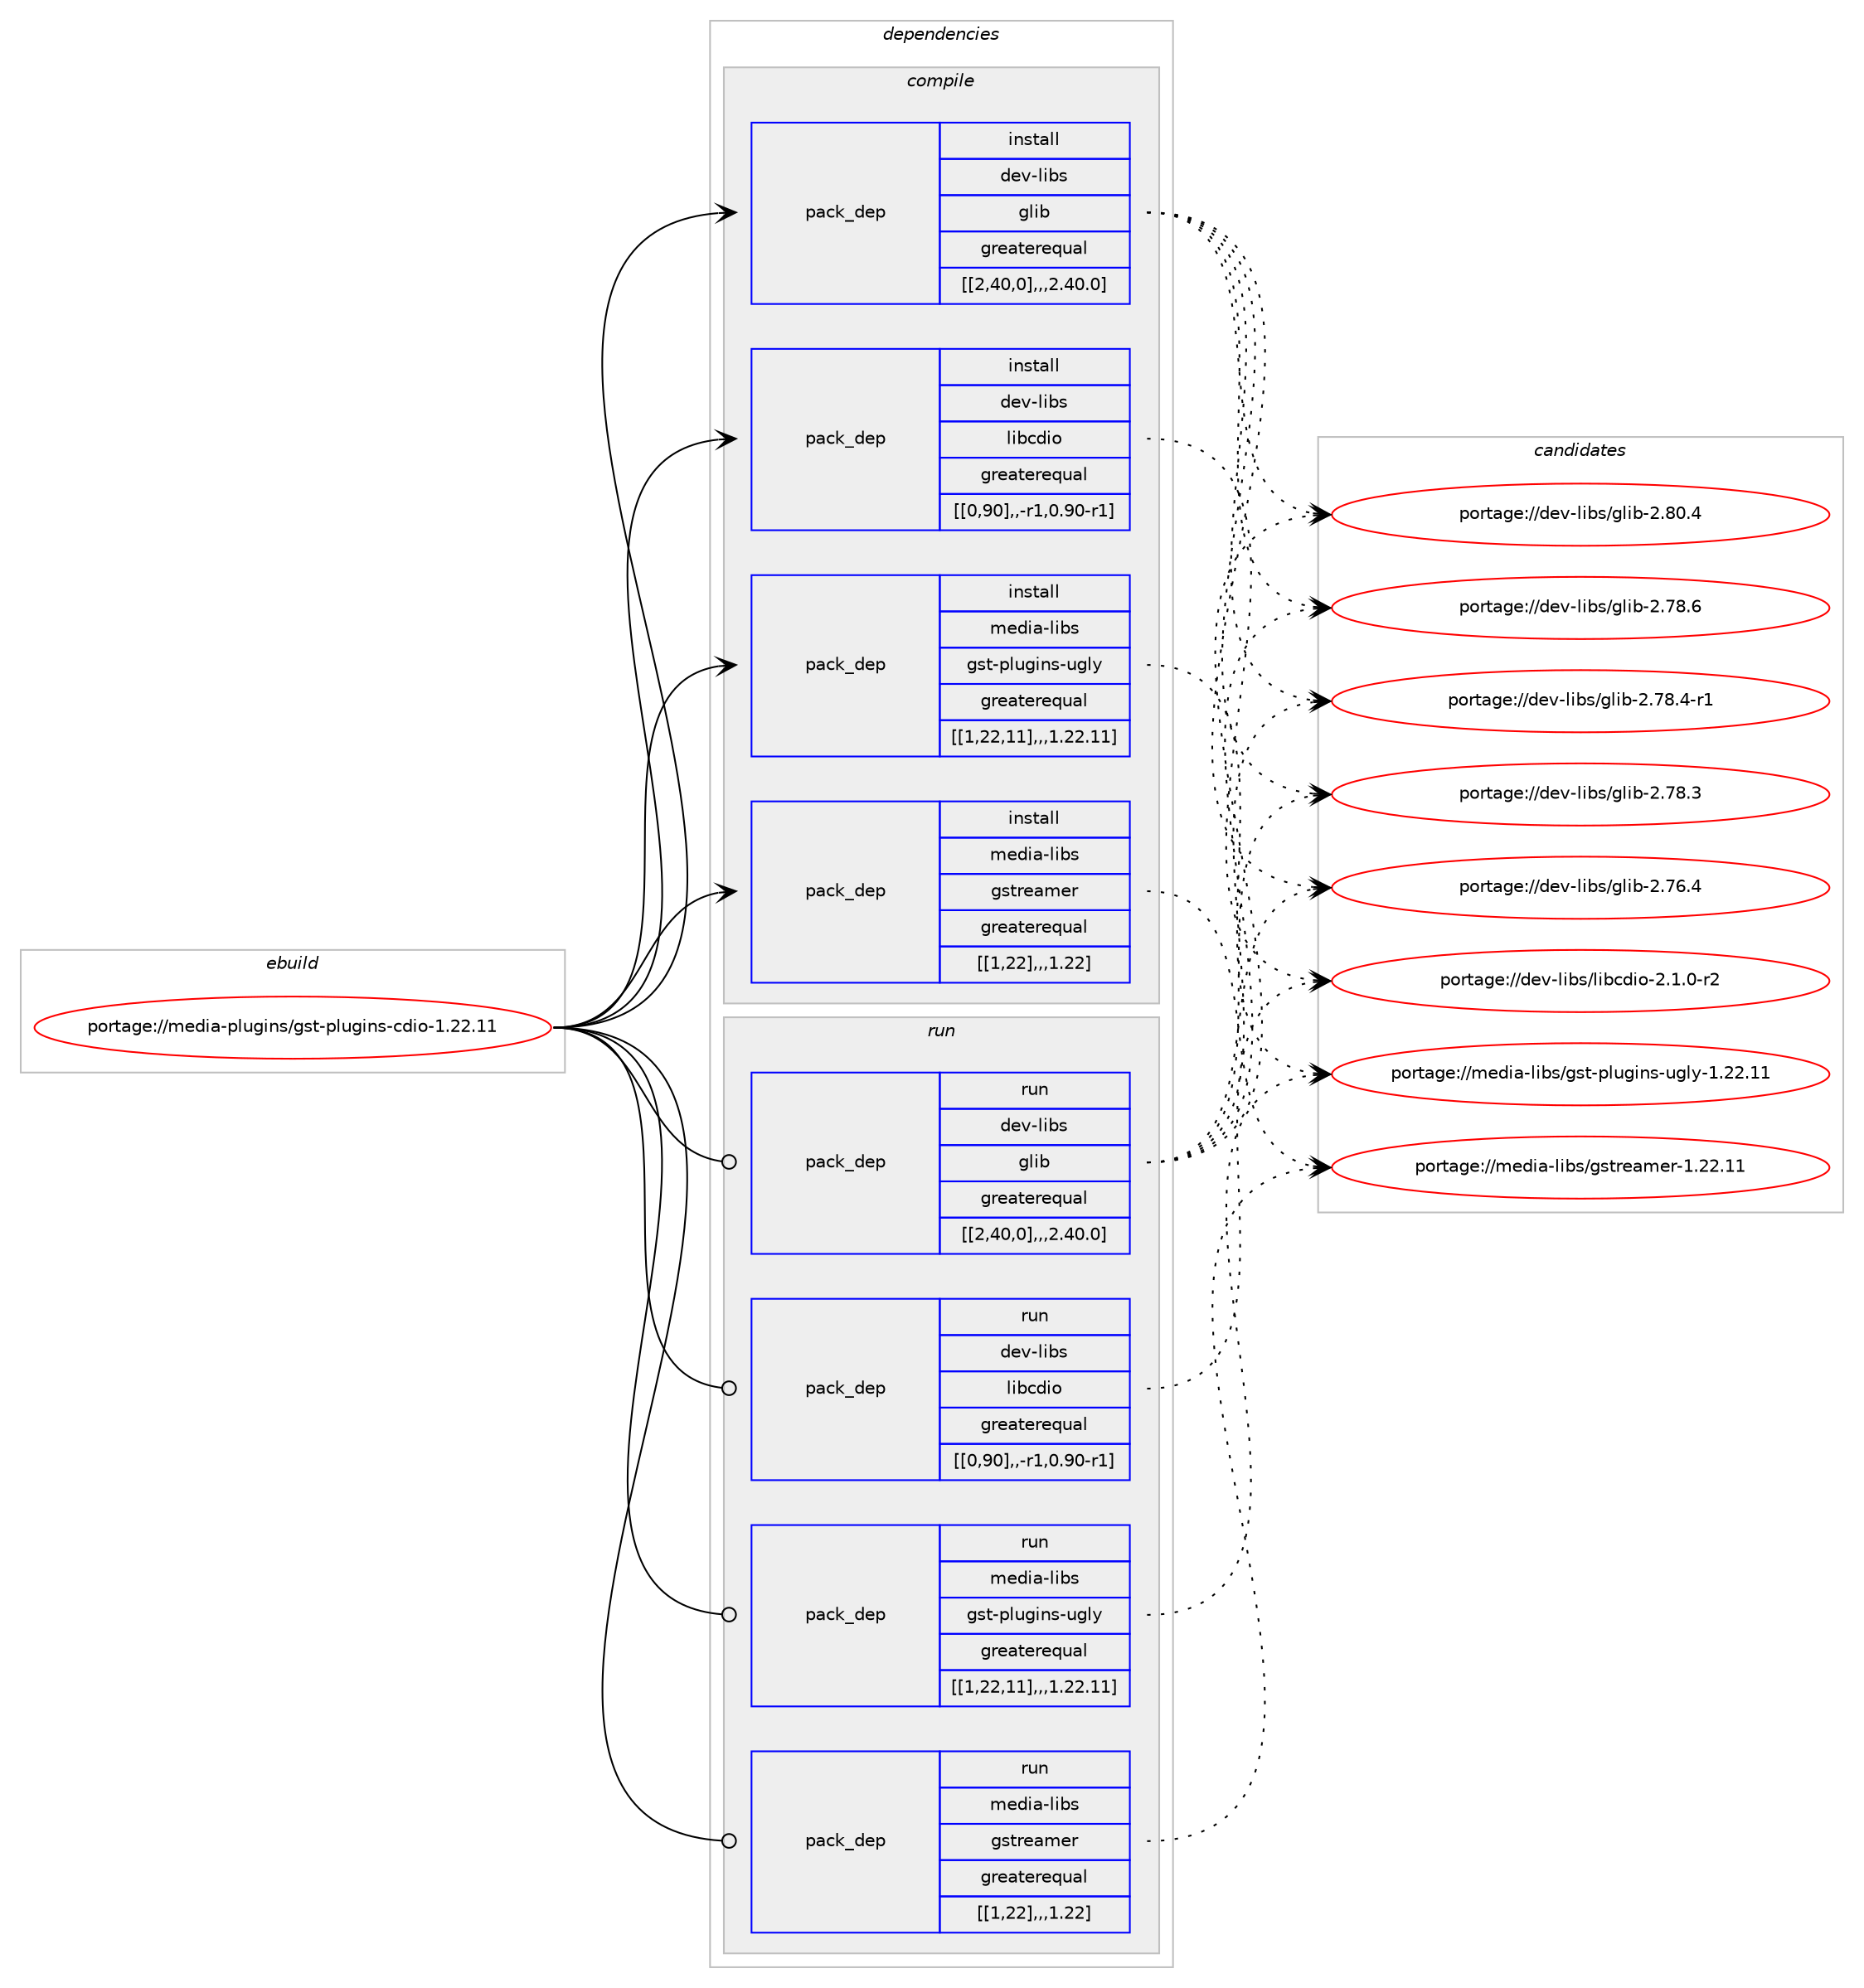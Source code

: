 digraph prolog {

# *************
# Graph options
# *************

newrank=true;
concentrate=true;
compound=true;
graph [rankdir=LR,fontname=Helvetica,fontsize=10,ranksep=1.5];#, ranksep=2.5, nodesep=0.2];
edge  [arrowhead=vee];
node  [fontname=Helvetica,fontsize=10];

# **********
# The ebuild
# **********

subgraph cluster_leftcol {
color=gray;
label=<<i>ebuild</i>>;
id [label="portage://media-plugins/gst-plugins-cdio-1.22.11", color=red, width=4, href="../media-plugins/gst-plugins-cdio-1.22.11.svg"];
}

# ****************
# The dependencies
# ****************

subgraph cluster_midcol {
color=gray;
label=<<i>dependencies</i>>;
subgraph cluster_compile {
fillcolor="#eeeeee";
style=filled;
label=<<i>compile</i>>;
subgraph pack240003 {
dependency324747 [label=<<TABLE BORDER="0" CELLBORDER="1" CELLSPACING="0" CELLPADDING="4" WIDTH="220"><TR><TD ROWSPAN="6" CELLPADDING="30">pack_dep</TD></TR><TR><TD WIDTH="110">install</TD></TR><TR><TD>dev-libs</TD></TR><TR><TD>glib</TD></TR><TR><TD>greaterequal</TD></TR><TR><TD>[[2,40,0],,,2.40.0]</TD></TR></TABLE>>, shape=none, color=blue];
}
id:e -> dependency324747:w [weight=20,style="solid",arrowhead="vee"];
subgraph pack240004 {
dependency324748 [label=<<TABLE BORDER="0" CELLBORDER="1" CELLSPACING="0" CELLPADDING="4" WIDTH="220"><TR><TD ROWSPAN="6" CELLPADDING="30">pack_dep</TD></TR><TR><TD WIDTH="110">install</TD></TR><TR><TD>dev-libs</TD></TR><TR><TD>libcdio</TD></TR><TR><TD>greaterequal</TD></TR><TR><TD>[[0,90],,-r1,0.90-r1]</TD></TR></TABLE>>, shape=none, color=blue];
}
id:e -> dependency324748:w [weight=20,style="solid",arrowhead="vee"];
subgraph pack240005 {
dependency324749 [label=<<TABLE BORDER="0" CELLBORDER="1" CELLSPACING="0" CELLPADDING="4" WIDTH="220"><TR><TD ROWSPAN="6" CELLPADDING="30">pack_dep</TD></TR><TR><TD WIDTH="110">install</TD></TR><TR><TD>media-libs</TD></TR><TR><TD>gst-plugins-ugly</TD></TR><TR><TD>greaterequal</TD></TR><TR><TD>[[1,22,11],,,1.22.11]</TD></TR></TABLE>>, shape=none, color=blue];
}
id:e -> dependency324749:w [weight=20,style="solid",arrowhead="vee"];
subgraph pack240006 {
dependency324750 [label=<<TABLE BORDER="0" CELLBORDER="1" CELLSPACING="0" CELLPADDING="4" WIDTH="220"><TR><TD ROWSPAN="6" CELLPADDING="30">pack_dep</TD></TR><TR><TD WIDTH="110">install</TD></TR><TR><TD>media-libs</TD></TR><TR><TD>gstreamer</TD></TR><TR><TD>greaterequal</TD></TR><TR><TD>[[1,22],,,1.22]</TD></TR></TABLE>>, shape=none, color=blue];
}
id:e -> dependency324750:w [weight=20,style="solid",arrowhead="vee"];
}
subgraph cluster_compileandrun {
fillcolor="#eeeeee";
style=filled;
label=<<i>compile and run</i>>;
}
subgraph cluster_run {
fillcolor="#eeeeee";
style=filled;
label=<<i>run</i>>;
subgraph pack240007 {
dependency324751 [label=<<TABLE BORDER="0" CELLBORDER="1" CELLSPACING="0" CELLPADDING="4" WIDTH="220"><TR><TD ROWSPAN="6" CELLPADDING="30">pack_dep</TD></TR><TR><TD WIDTH="110">run</TD></TR><TR><TD>dev-libs</TD></TR><TR><TD>glib</TD></TR><TR><TD>greaterequal</TD></TR><TR><TD>[[2,40,0],,,2.40.0]</TD></TR></TABLE>>, shape=none, color=blue];
}
id:e -> dependency324751:w [weight=20,style="solid",arrowhead="odot"];
subgraph pack240008 {
dependency324752 [label=<<TABLE BORDER="0" CELLBORDER="1" CELLSPACING="0" CELLPADDING="4" WIDTH="220"><TR><TD ROWSPAN="6" CELLPADDING="30">pack_dep</TD></TR><TR><TD WIDTH="110">run</TD></TR><TR><TD>dev-libs</TD></TR><TR><TD>libcdio</TD></TR><TR><TD>greaterequal</TD></TR><TR><TD>[[0,90],,-r1,0.90-r1]</TD></TR></TABLE>>, shape=none, color=blue];
}
id:e -> dependency324752:w [weight=20,style="solid",arrowhead="odot"];
subgraph pack240009 {
dependency324753 [label=<<TABLE BORDER="0" CELLBORDER="1" CELLSPACING="0" CELLPADDING="4" WIDTH="220"><TR><TD ROWSPAN="6" CELLPADDING="30">pack_dep</TD></TR><TR><TD WIDTH="110">run</TD></TR><TR><TD>media-libs</TD></TR><TR><TD>gst-plugins-ugly</TD></TR><TR><TD>greaterequal</TD></TR><TR><TD>[[1,22,11],,,1.22.11]</TD></TR></TABLE>>, shape=none, color=blue];
}
id:e -> dependency324753:w [weight=20,style="solid",arrowhead="odot"];
subgraph pack240010 {
dependency324754 [label=<<TABLE BORDER="0" CELLBORDER="1" CELLSPACING="0" CELLPADDING="4" WIDTH="220"><TR><TD ROWSPAN="6" CELLPADDING="30">pack_dep</TD></TR><TR><TD WIDTH="110">run</TD></TR><TR><TD>media-libs</TD></TR><TR><TD>gstreamer</TD></TR><TR><TD>greaterequal</TD></TR><TR><TD>[[1,22],,,1.22]</TD></TR></TABLE>>, shape=none, color=blue];
}
id:e -> dependency324754:w [weight=20,style="solid",arrowhead="odot"];
}
}

# **************
# The candidates
# **************

subgraph cluster_choices {
rank=same;
color=gray;
label=<<i>candidates</i>>;

subgraph choice240003 {
color=black;
nodesep=1;
choice1001011184510810598115471031081059845504656484652 [label="portage://dev-libs/glib-2.80.4", color=red, width=4,href="../dev-libs/glib-2.80.4.svg"];
choice1001011184510810598115471031081059845504655564654 [label="portage://dev-libs/glib-2.78.6", color=red, width=4,href="../dev-libs/glib-2.78.6.svg"];
choice10010111845108105981154710310810598455046555646524511449 [label="portage://dev-libs/glib-2.78.4-r1", color=red, width=4,href="../dev-libs/glib-2.78.4-r1.svg"];
choice1001011184510810598115471031081059845504655564651 [label="portage://dev-libs/glib-2.78.3", color=red, width=4,href="../dev-libs/glib-2.78.3.svg"];
choice1001011184510810598115471031081059845504655544652 [label="portage://dev-libs/glib-2.76.4", color=red, width=4,href="../dev-libs/glib-2.76.4.svg"];
dependency324747:e -> choice1001011184510810598115471031081059845504656484652:w [style=dotted,weight="100"];
dependency324747:e -> choice1001011184510810598115471031081059845504655564654:w [style=dotted,weight="100"];
dependency324747:e -> choice10010111845108105981154710310810598455046555646524511449:w [style=dotted,weight="100"];
dependency324747:e -> choice1001011184510810598115471031081059845504655564651:w [style=dotted,weight="100"];
dependency324747:e -> choice1001011184510810598115471031081059845504655544652:w [style=dotted,weight="100"];
}
subgraph choice240004 {
color=black;
nodesep=1;
choice10010111845108105981154710810598991001051114550464946484511450 [label="portage://dev-libs/libcdio-2.1.0-r2", color=red, width=4,href="../dev-libs/libcdio-2.1.0-r2.svg"];
dependency324748:e -> choice10010111845108105981154710810598991001051114550464946484511450:w [style=dotted,weight="100"];
}
subgraph choice240005 {
color=black;
nodesep=1;
choice1091011001059745108105981154710311511645112108117103105110115451171031081214549465050464949 [label="portage://media-libs/gst-plugins-ugly-1.22.11", color=red, width=4,href="../media-libs/gst-plugins-ugly-1.22.11.svg"];
dependency324749:e -> choice1091011001059745108105981154710311511645112108117103105110115451171031081214549465050464949:w [style=dotted,weight="100"];
}
subgraph choice240006 {
color=black;
nodesep=1;
choice10910110010597451081059811547103115116114101971091011144549465050464949 [label="portage://media-libs/gstreamer-1.22.11", color=red, width=4,href="../media-libs/gstreamer-1.22.11.svg"];
dependency324750:e -> choice10910110010597451081059811547103115116114101971091011144549465050464949:w [style=dotted,weight="100"];
}
subgraph choice240007 {
color=black;
nodesep=1;
choice1001011184510810598115471031081059845504656484652 [label="portage://dev-libs/glib-2.80.4", color=red, width=4,href="../dev-libs/glib-2.80.4.svg"];
choice1001011184510810598115471031081059845504655564654 [label="portage://dev-libs/glib-2.78.6", color=red, width=4,href="../dev-libs/glib-2.78.6.svg"];
choice10010111845108105981154710310810598455046555646524511449 [label="portage://dev-libs/glib-2.78.4-r1", color=red, width=4,href="../dev-libs/glib-2.78.4-r1.svg"];
choice1001011184510810598115471031081059845504655564651 [label="portage://dev-libs/glib-2.78.3", color=red, width=4,href="../dev-libs/glib-2.78.3.svg"];
choice1001011184510810598115471031081059845504655544652 [label="portage://dev-libs/glib-2.76.4", color=red, width=4,href="../dev-libs/glib-2.76.4.svg"];
dependency324751:e -> choice1001011184510810598115471031081059845504656484652:w [style=dotted,weight="100"];
dependency324751:e -> choice1001011184510810598115471031081059845504655564654:w [style=dotted,weight="100"];
dependency324751:e -> choice10010111845108105981154710310810598455046555646524511449:w [style=dotted,weight="100"];
dependency324751:e -> choice1001011184510810598115471031081059845504655564651:w [style=dotted,weight="100"];
dependency324751:e -> choice1001011184510810598115471031081059845504655544652:w [style=dotted,weight="100"];
}
subgraph choice240008 {
color=black;
nodesep=1;
choice10010111845108105981154710810598991001051114550464946484511450 [label="portage://dev-libs/libcdio-2.1.0-r2", color=red, width=4,href="../dev-libs/libcdio-2.1.0-r2.svg"];
dependency324752:e -> choice10010111845108105981154710810598991001051114550464946484511450:w [style=dotted,weight="100"];
}
subgraph choice240009 {
color=black;
nodesep=1;
choice1091011001059745108105981154710311511645112108117103105110115451171031081214549465050464949 [label="portage://media-libs/gst-plugins-ugly-1.22.11", color=red, width=4,href="../media-libs/gst-plugins-ugly-1.22.11.svg"];
dependency324753:e -> choice1091011001059745108105981154710311511645112108117103105110115451171031081214549465050464949:w [style=dotted,weight="100"];
}
subgraph choice240010 {
color=black;
nodesep=1;
choice10910110010597451081059811547103115116114101971091011144549465050464949 [label="portage://media-libs/gstreamer-1.22.11", color=red, width=4,href="../media-libs/gstreamer-1.22.11.svg"];
dependency324754:e -> choice10910110010597451081059811547103115116114101971091011144549465050464949:w [style=dotted,weight="100"];
}
}

}
